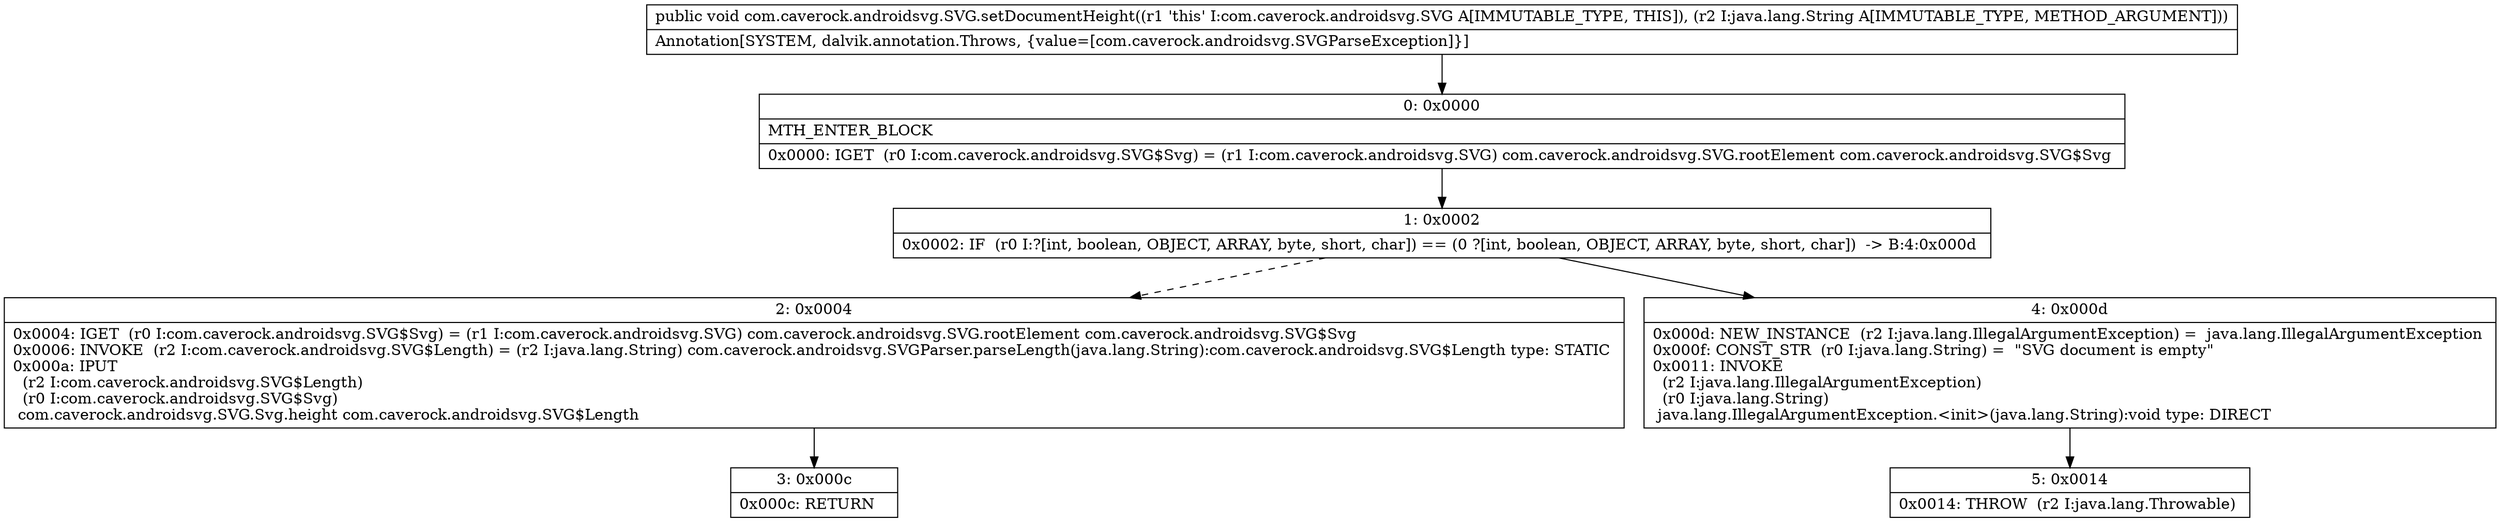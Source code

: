 digraph "CFG forcom.caverock.androidsvg.SVG.setDocumentHeight(Ljava\/lang\/String;)V" {
Node_0 [shape=record,label="{0\:\ 0x0000|MTH_ENTER_BLOCK\l|0x0000: IGET  (r0 I:com.caverock.androidsvg.SVG$Svg) = (r1 I:com.caverock.androidsvg.SVG) com.caverock.androidsvg.SVG.rootElement com.caverock.androidsvg.SVG$Svg \l}"];
Node_1 [shape=record,label="{1\:\ 0x0002|0x0002: IF  (r0 I:?[int, boolean, OBJECT, ARRAY, byte, short, char]) == (0 ?[int, boolean, OBJECT, ARRAY, byte, short, char])  \-\> B:4:0x000d \l}"];
Node_2 [shape=record,label="{2\:\ 0x0004|0x0004: IGET  (r0 I:com.caverock.androidsvg.SVG$Svg) = (r1 I:com.caverock.androidsvg.SVG) com.caverock.androidsvg.SVG.rootElement com.caverock.androidsvg.SVG$Svg \l0x0006: INVOKE  (r2 I:com.caverock.androidsvg.SVG$Length) = (r2 I:java.lang.String) com.caverock.androidsvg.SVGParser.parseLength(java.lang.String):com.caverock.androidsvg.SVG$Length type: STATIC \l0x000a: IPUT  \l  (r2 I:com.caverock.androidsvg.SVG$Length)\l  (r0 I:com.caverock.androidsvg.SVG$Svg)\l com.caverock.androidsvg.SVG.Svg.height com.caverock.androidsvg.SVG$Length \l}"];
Node_3 [shape=record,label="{3\:\ 0x000c|0x000c: RETURN   \l}"];
Node_4 [shape=record,label="{4\:\ 0x000d|0x000d: NEW_INSTANCE  (r2 I:java.lang.IllegalArgumentException) =  java.lang.IllegalArgumentException \l0x000f: CONST_STR  (r0 I:java.lang.String) =  \"SVG document is empty\" \l0x0011: INVOKE  \l  (r2 I:java.lang.IllegalArgumentException)\l  (r0 I:java.lang.String)\l java.lang.IllegalArgumentException.\<init\>(java.lang.String):void type: DIRECT \l}"];
Node_5 [shape=record,label="{5\:\ 0x0014|0x0014: THROW  (r2 I:java.lang.Throwable) \l}"];
MethodNode[shape=record,label="{public void com.caverock.androidsvg.SVG.setDocumentHeight((r1 'this' I:com.caverock.androidsvg.SVG A[IMMUTABLE_TYPE, THIS]), (r2 I:java.lang.String A[IMMUTABLE_TYPE, METHOD_ARGUMENT]))  | Annotation[SYSTEM, dalvik.annotation.Throws, \{value=[com.caverock.androidsvg.SVGParseException]\}]\l}"];
MethodNode -> Node_0;
Node_0 -> Node_1;
Node_1 -> Node_2[style=dashed];
Node_1 -> Node_4;
Node_2 -> Node_3;
Node_4 -> Node_5;
}

